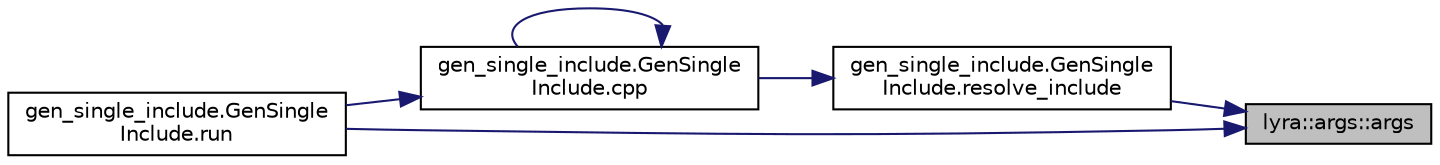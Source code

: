 digraph "lyra::args::args"
{
 // INTERACTIVE_SVG=YES
 // LATEX_PDF_SIZE
  edge [fontname="Helvetica",fontsize="10",labelfontname="Helvetica",labelfontsize="10"];
  node [fontname="Helvetica",fontsize="10",shape=record];
  rankdir="RL";
  Node1 [label="lyra::args::args",height=0.2,width=0.4,color="black", fillcolor="grey75", style="filled", fontcolor="black",tooltip=" "];
  Node1 -> Node2 [dir="back",color="midnightblue",fontsize="10",style="solid",fontname="Helvetica"];
  Node2 [label="gen_single_include.GenSingle\lInclude.resolve_include",height=0.2,width=0.4,color="black", fillcolor="white", style="filled",URL="$classgen__single__include_1_1_gen_single_include.html#a7d56d410e149590a3f52aed3ce9c4d23",tooltip=" "];
  Node2 -> Node3 [dir="back",color="midnightblue",fontsize="10",style="solid",fontname="Helvetica"];
  Node3 [label="gen_single_include.GenSingle\lInclude.cpp",height=0.2,width=0.4,color="black", fillcolor="white", style="filled",URL="$classgen__single__include_1_1_gen_single_include.html#a36e838f61fe9e1ecae686f67f5720cb9",tooltip=" "];
  Node3 -> Node3 [dir="back",color="midnightblue",fontsize="10",style="solid",fontname="Helvetica"];
  Node3 -> Node4 [dir="back",color="midnightblue",fontsize="10",style="solid",fontname="Helvetica"];
  Node4 [label="gen_single_include.GenSingle\lInclude.run",height=0.2,width=0.4,color="black", fillcolor="white", style="filled",URL="$classgen__single__include_1_1_gen_single_include.html#a739cd56e45b4741214e672bd59b1363c",tooltip=" "];
  Node1 -> Node4 [dir="back",color="midnightblue",fontsize="10",style="solid",fontname="Helvetica"];
}
